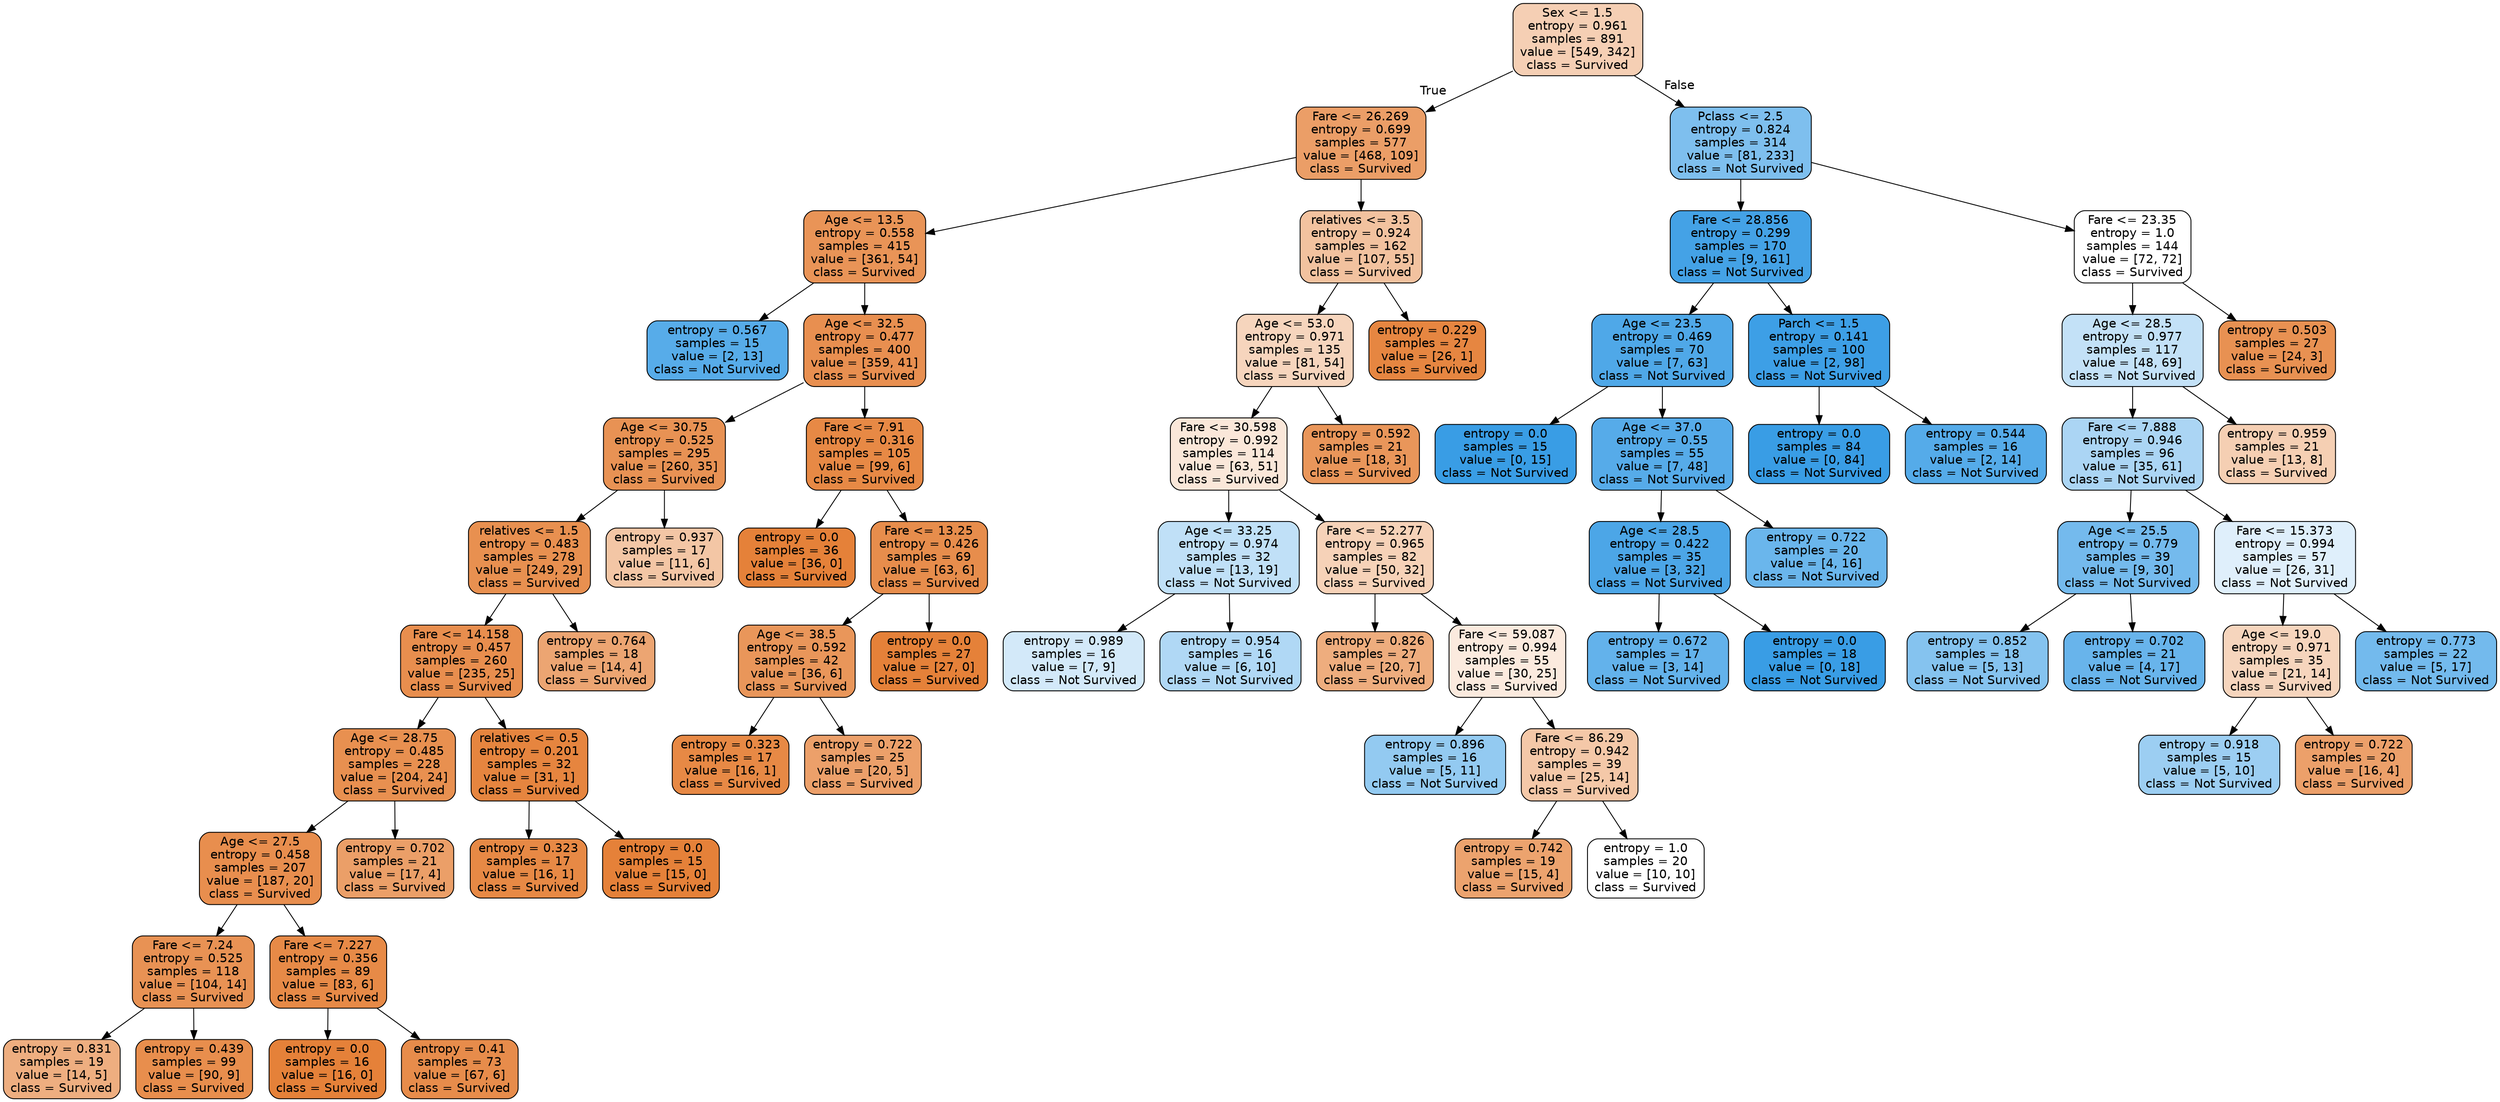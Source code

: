 digraph Tree {
node [shape=box, style="filled, rounded", color="black", fontname=helvetica] ;
edge [fontname=helvetica] ;
0 [label="Sex <= 1.5\nentropy = 0.961\nsamples = 891\nvalue = [549, 342]\nclass = Survived", fillcolor="#f5cfb4"] ;
1 [label="Fare <= 26.269\nentropy = 0.699\nsamples = 577\nvalue = [468, 109]\nclass = Survived", fillcolor="#eb9e67"] ;
0 -> 1 [labeldistance=2.5, labelangle=45, headlabel="True"] ;
2 [label="Age <= 13.5\nentropy = 0.558\nsamples = 415\nvalue = [361, 54]\nclass = Survived", fillcolor="#e99457"] ;
1 -> 2 ;
3 [label="entropy = 0.567\nsamples = 15\nvalue = [2, 13]\nclass = Not Survived", fillcolor="#57ace9"] ;
2 -> 3 ;
4 [label="Age <= 32.5\nentropy = 0.477\nsamples = 400\nvalue = [359, 41]\nclass = Survived", fillcolor="#e88f50"] ;
2 -> 4 ;
5 [label="Age <= 30.75\nentropy = 0.525\nsamples = 295\nvalue = [260, 35]\nclass = Survived", fillcolor="#e89254"] ;
4 -> 5 ;
6 [label="relatives <= 1.5\nentropy = 0.483\nsamples = 278\nvalue = [249, 29]\nclass = Survived", fillcolor="#e89050"] ;
5 -> 6 ;
7 [label="Fare <= 14.158\nentropy = 0.457\nsamples = 260\nvalue = [235, 25]\nclass = Survived", fillcolor="#e88e4e"] ;
6 -> 7 ;
8 [label="Age <= 28.75\nentropy = 0.485\nsamples = 228\nvalue = [204, 24]\nclass = Survived", fillcolor="#e89050"] ;
7 -> 8 ;
9 [label="Age <= 27.5\nentropy = 0.458\nsamples = 207\nvalue = [187, 20]\nclass = Survived", fillcolor="#e88e4e"] ;
8 -> 9 ;
10 [label="Fare <= 7.24\nentropy = 0.525\nsamples = 118\nvalue = [104, 14]\nclass = Survived", fillcolor="#e89254"] ;
9 -> 10 ;
11 [label="entropy = 0.831\nsamples = 19\nvalue = [14, 5]\nclass = Survived", fillcolor="#eeae80"] ;
10 -> 11 ;
12 [label="entropy = 0.439\nsamples = 99\nvalue = [90, 9]\nclass = Survived", fillcolor="#e88e4d"] ;
10 -> 12 ;
13 [label="Fare <= 7.227\nentropy = 0.356\nsamples = 89\nvalue = [83, 6]\nclass = Survived", fillcolor="#e78a47"] ;
9 -> 13 ;
14 [label="entropy = 0.0\nsamples = 16\nvalue = [16, 0]\nclass = Survived", fillcolor="#e58139"] ;
13 -> 14 ;
15 [label="entropy = 0.41\nsamples = 73\nvalue = [67, 6]\nclass = Survived", fillcolor="#e78c4b"] ;
13 -> 15 ;
16 [label="entropy = 0.702\nsamples = 21\nvalue = [17, 4]\nclass = Survived", fillcolor="#eb9f68"] ;
8 -> 16 ;
17 [label="relatives <= 0.5\nentropy = 0.201\nsamples = 32\nvalue = [31, 1]\nclass = Survived", fillcolor="#e6853f"] ;
7 -> 17 ;
18 [label="entropy = 0.323\nsamples = 17\nvalue = [16, 1]\nclass = Survived", fillcolor="#e78945"] ;
17 -> 18 ;
19 [label="entropy = 0.0\nsamples = 15\nvalue = [15, 0]\nclass = Survived", fillcolor="#e58139"] ;
17 -> 19 ;
20 [label="entropy = 0.764\nsamples = 18\nvalue = [14, 4]\nclass = Survived", fillcolor="#eca572"] ;
6 -> 20 ;
21 [label="entropy = 0.937\nsamples = 17\nvalue = [11, 6]\nclass = Survived", fillcolor="#f3c6a5"] ;
5 -> 21 ;
22 [label="Fare <= 7.91\nentropy = 0.316\nsamples = 105\nvalue = [99, 6]\nclass = Survived", fillcolor="#e78945"] ;
4 -> 22 ;
23 [label="entropy = 0.0\nsamples = 36\nvalue = [36, 0]\nclass = Survived", fillcolor="#e58139"] ;
22 -> 23 ;
24 [label="Fare <= 13.25\nentropy = 0.426\nsamples = 69\nvalue = [63, 6]\nclass = Survived", fillcolor="#e78d4c"] ;
22 -> 24 ;
25 [label="Age <= 38.5\nentropy = 0.592\nsamples = 42\nvalue = [36, 6]\nclass = Survived", fillcolor="#e9965a"] ;
24 -> 25 ;
26 [label="entropy = 0.323\nsamples = 17\nvalue = [16, 1]\nclass = Survived", fillcolor="#e78945"] ;
25 -> 26 ;
27 [label="entropy = 0.722\nsamples = 25\nvalue = [20, 5]\nclass = Survived", fillcolor="#eca06a"] ;
25 -> 27 ;
28 [label="entropy = 0.0\nsamples = 27\nvalue = [27, 0]\nclass = Survived", fillcolor="#e58139"] ;
24 -> 28 ;
29 [label="relatives <= 3.5\nentropy = 0.924\nsamples = 162\nvalue = [107, 55]\nclass = Survived", fillcolor="#f2c29f"] ;
1 -> 29 ;
30 [label="Age <= 53.0\nentropy = 0.971\nsamples = 135\nvalue = [81, 54]\nclass = Survived", fillcolor="#f6d5bd"] ;
29 -> 30 ;
31 [label="Fare <= 30.598\nentropy = 0.992\nsamples = 114\nvalue = [63, 51]\nclass = Survived", fillcolor="#fae7d9"] ;
30 -> 31 ;
32 [label="Age <= 33.25\nentropy = 0.974\nsamples = 32\nvalue = [13, 19]\nclass = Not Survived", fillcolor="#c0e0f7"] ;
31 -> 32 ;
33 [label="entropy = 0.989\nsamples = 16\nvalue = [7, 9]\nclass = Not Survived", fillcolor="#d3e9f9"] ;
32 -> 33 ;
34 [label="entropy = 0.954\nsamples = 16\nvalue = [6, 10]\nclass = Not Survived", fillcolor="#b0d8f5"] ;
32 -> 34 ;
35 [label="Fare <= 52.277\nentropy = 0.965\nsamples = 82\nvalue = [50, 32]\nclass = Survived", fillcolor="#f6d2b8"] ;
31 -> 35 ;
36 [label="entropy = 0.826\nsamples = 27\nvalue = [20, 7]\nclass = Survived", fillcolor="#eead7e"] ;
35 -> 36 ;
37 [label="Fare <= 59.087\nentropy = 0.994\nsamples = 55\nvalue = [30, 25]\nclass = Survived", fillcolor="#fbeade"] ;
35 -> 37 ;
38 [label="entropy = 0.896\nsamples = 16\nvalue = [5, 11]\nclass = Not Survived", fillcolor="#93caf1"] ;
37 -> 38 ;
39 [label="Fare <= 86.29\nentropy = 0.942\nsamples = 39\nvalue = [25, 14]\nclass = Survived", fillcolor="#f4c8a8"] ;
37 -> 39 ;
40 [label="entropy = 0.742\nsamples = 19\nvalue = [15, 4]\nclass = Survived", fillcolor="#eca36e"] ;
39 -> 40 ;
41 [label="entropy = 1.0\nsamples = 20\nvalue = [10, 10]\nclass = Survived", fillcolor="#ffffff"] ;
39 -> 41 ;
42 [label="entropy = 0.592\nsamples = 21\nvalue = [18, 3]\nclass = Survived", fillcolor="#e9965a"] ;
30 -> 42 ;
43 [label="entropy = 0.229\nsamples = 27\nvalue = [26, 1]\nclass = Survived", fillcolor="#e68641"] ;
29 -> 43 ;
44 [label="Pclass <= 2.5\nentropy = 0.824\nsamples = 314\nvalue = [81, 233]\nclass = Not Survived", fillcolor="#7ebfee"] ;
0 -> 44 [labeldistance=2.5, labelangle=-45, headlabel="False"] ;
45 [label="Fare <= 28.856\nentropy = 0.299\nsamples = 170\nvalue = [9, 161]\nclass = Not Survived", fillcolor="#44a2e6"] ;
44 -> 45 ;
46 [label="Age <= 23.5\nentropy = 0.469\nsamples = 70\nvalue = [7, 63]\nclass = Not Survived", fillcolor="#4fa8e8"] ;
45 -> 46 ;
47 [label="entropy = 0.0\nsamples = 15\nvalue = [0, 15]\nclass = Not Survived", fillcolor="#399de5"] ;
46 -> 47 ;
48 [label="Age <= 37.0\nentropy = 0.55\nsamples = 55\nvalue = [7, 48]\nclass = Not Survived", fillcolor="#56abe9"] ;
46 -> 48 ;
49 [label="Age <= 28.5\nentropy = 0.422\nsamples = 35\nvalue = [3, 32]\nclass = Not Survived", fillcolor="#4ca6e7"] ;
48 -> 49 ;
50 [label="entropy = 0.672\nsamples = 17\nvalue = [3, 14]\nclass = Not Survived", fillcolor="#63b2eb"] ;
49 -> 50 ;
51 [label="entropy = 0.0\nsamples = 18\nvalue = [0, 18]\nclass = Not Survived", fillcolor="#399de5"] ;
49 -> 51 ;
52 [label="entropy = 0.722\nsamples = 20\nvalue = [4, 16]\nclass = Not Survived", fillcolor="#6ab6ec"] ;
48 -> 52 ;
53 [label="Parch <= 1.5\nentropy = 0.141\nsamples = 100\nvalue = [2, 98]\nclass = Not Survived", fillcolor="#3d9fe6"] ;
45 -> 53 ;
54 [label="entropy = 0.0\nsamples = 84\nvalue = [0, 84]\nclass = Not Survived", fillcolor="#399de5"] ;
53 -> 54 ;
55 [label="entropy = 0.544\nsamples = 16\nvalue = [2, 14]\nclass = Not Survived", fillcolor="#55abe9"] ;
53 -> 55 ;
56 [label="Fare <= 23.35\nentropy = 1.0\nsamples = 144\nvalue = [72, 72]\nclass = Survived", fillcolor="#ffffff"] ;
44 -> 56 ;
57 [label="Age <= 28.5\nentropy = 0.977\nsamples = 117\nvalue = [48, 69]\nclass = Not Survived", fillcolor="#c3e1f7"] ;
56 -> 57 ;
58 [label="Fare <= 7.888\nentropy = 0.946\nsamples = 96\nvalue = [35, 61]\nclass = Not Survived", fillcolor="#abd5f4"] ;
57 -> 58 ;
59 [label="Age <= 25.5\nentropy = 0.779\nsamples = 39\nvalue = [9, 30]\nclass = Not Survived", fillcolor="#74baed"] ;
58 -> 59 ;
60 [label="entropy = 0.852\nsamples = 18\nvalue = [5, 13]\nclass = Not Survived", fillcolor="#85c3ef"] ;
59 -> 60 ;
61 [label="entropy = 0.702\nsamples = 21\nvalue = [4, 17]\nclass = Not Survived", fillcolor="#68b4eb"] ;
59 -> 61 ;
62 [label="Fare <= 15.373\nentropy = 0.994\nsamples = 57\nvalue = [26, 31]\nclass = Not Survived", fillcolor="#dfeffb"] ;
58 -> 62 ;
63 [label="Age <= 19.0\nentropy = 0.971\nsamples = 35\nvalue = [21, 14]\nclass = Survived", fillcolor="#f6d5bd"] ;
62 -> 63 ;
64 [label="entropy = 0.918\nsamples = 15\nvalue = [5, 10]\nclass = Not Survived", fillcolor="#9ccef2"] ;
63 -> 64 ;
65 [label="entropy = 0.722\nsamples = 20\nvalue = [16, 4]\nclass = Survived", fillcolor="#eca06a"] ;
63 -> 65 ;
66 [label="entropy = 0.773\nsamples = 22\nvalue = [5, 17]\nclass = Not Survived", fillcolor="#73baed"] ;
62 -> 66 ;
67 [label="entropy = 0.959\nsamples = 21\nvalue = [13, 8]\nclass = Survived", fillcolor="#f5cfb3"] ;
57 -> 67 ;
68 [label="entropy = 0.503\nsamples = 27\nvalue = [24, 3]\nclass = Survived", fillcolor="#e89152"] ;
56 -> 68 ;
}